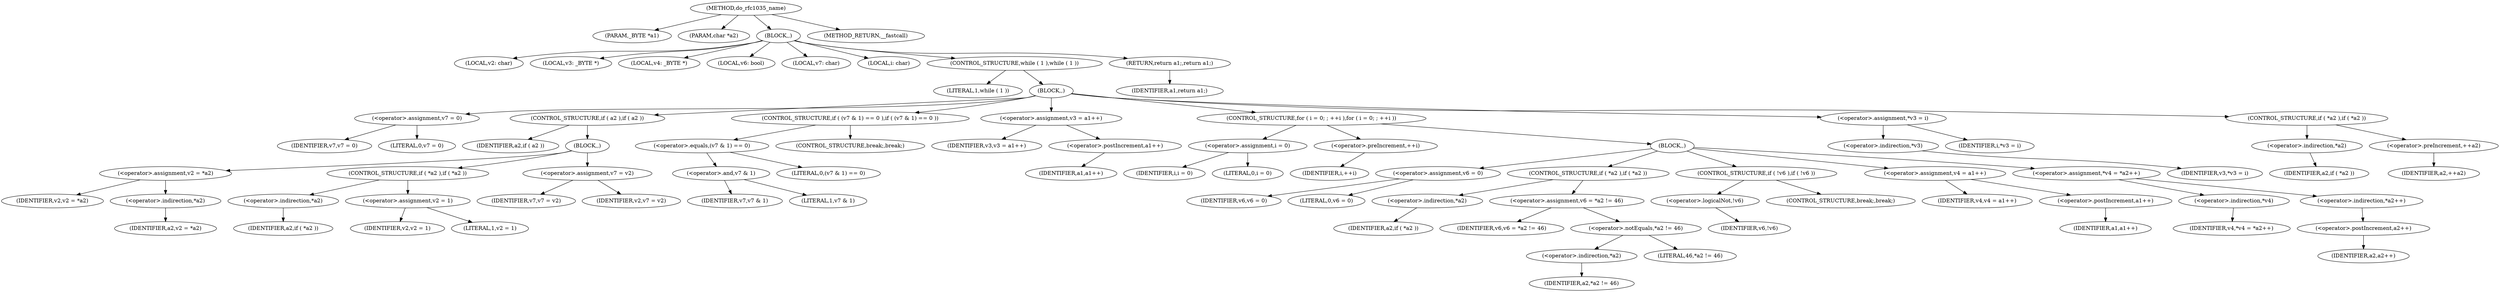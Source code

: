 digraph do_rfc1035_name {  
"1000107" [label = "(METHOD,do_rfc1035_name)" ]
"1000108" [label = "(PARAM,_BYTE *a1)" ]
"1000109" [label = "(PARAM,char *a2)" ]
"1000110" [label = "(BLOCK,,)" ]
"1000111" [label = "(LOCAL,v2: char)" ]
"1000112" [label = "(LOCAL,v3: _BYTE *)" ]
"1000113" [label = "(LOCAL,v4: _BYTE *)" ]
"1000114" [label = "(LOCAL,v6: bool)" ]
"1000115" [label = "(LOCAL,v7: char)" ]
"1000116" [label = "(LOCAL,i: char)" ]
"1000117" [label = "(CONTROL_STRUCTURE,while ( 1 ),while ( 1 ))" ]
"1000118" [label = "(LITERAL,1,while ( 1 ))" ]
"1000119" [label = "(BLOCK,,)" ]
"1000120" [label = "(<operator>.assignment,v7 = 0)" ]
"1000121" [label = "(IDENTIFIER,v7,v7 = 0)" ]
"1000122" [label = "(LITERAL,0,v7 = 0)" ]
"1000123" [label = "(CONTROL_STRUCTURE,if ( a2 ),if ( a2 ))" ]
"1000124" [label = "(IDENTIFIER,a2,if ( a2 ))" ]
"1000125" [label = "(BLOCK,,)" ]
"1000126" [label = "(<operator>.assignment,v2 = *a2)" ]
"1000127" [label = "(IDENTIFIER,v2,v2 = *a2)" ]
"1000128" [label = "(<operator>.indirection,*a2)" ]
"1000129" [label = "(IDENTIFIER,a2,v2 = *a2)" ]
"1000130" [label = "(CONTROL_STRUCTURE,if ( *a2 ),if ( *a2 ))" ]
"1000131" [label = "(<operator>.indirection,*a2)" ]
"1000132" [label = "(IDENTIFIER,a2,if ( *a2 ))" ]
"1000133" [label = "(<operator>.assignment,v2 = 1)" ]
"1000134" [label = "(IDENTIFIER,v2,v2 = 1)" ]
"1000135" [label = "(LITERAL,1,v2 = 1)" ]
"1000136" [label = "(<operator>.assignment,v7 = v2)" ]
"1000137" [label = "(IDENTIFIER,v7,v7 = v2)" ]
"1000138" [label = "(IDENTIFIER,v2,v7 = v2)" ]
"1000139" [label = "(CONTROL_STRUCTURE,if ( (v7 & 1) == 0 ),if ( (v7 & 1) == 0 ))" ]
"1000140" [label = "(<operator>.equals,(v7 & 1) == 0)" ]
"1000141" [label = "(<operator>.and,v7 & 1)" ]
"1000142" [label = "(IDENTIFIER,v7,v7 & 1)" ]
"1000143" [label = "(LITERAL,1,v7 & 1)" ]
"1000144" [label = "(LITERAL,0,(v7 & 1) == 0)" ]
"1000145" [label = "(CONTROL_STRUCTURE,break;,break;)" ]
"1000146" [label = "(<operator>.assignment,v3 = a1++)" ]
"1000147" [label = "(IDENTIFIER,v3,v3 = a1++)" ]
"1000148" [label = "(<operator>.postIncrement,a1++)" ]
"1000149" [label = "(IDENTIFIER,a1,a1++)" ]
"1000150" [label = "(CONTROL_STRUCTURE,for ( i = 0; ; ++i ),for ( i = 0; ; ++i ))" ]
"1000151" [label = "(<operator>.assignment,i = 0)" ]
"1000152" [label = "(IDENTIFIER,i,i = 0)" ]
"1000153" [label = "(LITERAL,0,i = 0)" ]
"1000154" [label = "(<operator>.preIncrement,++i)" ]
"1000155" [label = "(IDENTIFIER,i,++i)" ]
"1000156" [label = "(BLOCK,,)" ]
"1000157" [label = "(<operator>.assignment,v6 = 0)" ]
"1000158" [label = "(IDENTIFIER,v6,v6 = 0)" ]
"1000159" [label = "(LITERAL,0,v6 = 0)" ]
"1000160" [label = "(CONTROL_STRUCTURE,if ( *a2 ),if ( *a2 ))" ]
"1000161" [label = "(<operator>.indirection,*a2)" ]
"1000162" [label = "(IDENTIFIER,a2,if ( *a2 ))" ]
"1000163" [label = "(<operator>.assignment,v6 = *a2 != 46)" ]
"1000164" [label = "(IDENTIFIER,v6,v6 = *a2 != 46)" ]
"1000165" [label = "(<operator>.notEquals,*a2 != 46)" ]
"1000166" [label = "(<operator>.indirection,*a2)" ]
"1000167" [label = "(IDENTIFIER,a2,*a2 != 46)" ]
"1000168" [label = "(LITERAL,46,*a2 != 46)" ]
"1000169" [label = "(CONTROL_STRUCTURE,if ( !v6 ),if ( !v6 ))" ]
"1000170" [label = "(<operator>.logicalNot,!v6)" ]
"1000171" [label = "(IDENTIFIER,v6,!v6)" ]
"1000172" [label = "(CONTROL_STRUCTURE,break;,break;)" ]
"1000173" [label = "(<operator>.assignment,v4 = a1++)" ]
"1000174" [label = "(IDENTIFIER,v4,v4 = a1++)" ]
"1000175" [label = "(<operator>.postIncrement,a1++)" ]
"1000176" [label = "(IDENTIFIER,a1,a1++)" ]
"1000177" [label = "(<operator>.assignment,*v4 = *a2++)" ]
"1000178" [label = "(<operator>.indirection,*v4)" ]
"1000179" [label = "(IDENTIFIER,v4,*v4 = *a2++)" ]
"1000180" [label = "(<operator>.indirection,*a2++)" ]
"1000181" [label = "(<operator>.postIncrement,a2++)" ]
"1000182" [label = "(IDENTIFIER,a2,a2++)" ]
"1000183" [label = "(<operator>.assignment,*v3 = i)" ]
"1000184" [label = "(<operator>.indirection,*v3)" ]
"1000185" [label = "(IDENTIFIER,v3,*v3 = i)" ]
"1000186" [label = "(IDENTIFIER,i,*v3 = i)" ]
"1000187" [label = "(CONTROL_STRUCTURE,if ( *a2 ),if ( *a2 ))" ]
"1000188" [label = "(<operator>.indirection,*a2)" ]
"1000189" [label = "(IDENTIFIER,a2,if ( *a2 ))" ]
"1000190" [label = "(<operator>.preIncrement,++a2)" ]
"1000191" [label = "(IDENTIFIER,a2,++a2)" ]
"1000192" [label = "(RETURN,return a1;,return a1;)" ]
"1000193" [label = "(IDENTIFIER,a1,return a1;)" ]
"1000194" [label = "(METHOD_RETURN,__fastcall)" ]
  "1000107" -> "1000108" 
  "1000107" -> "1000109" 
  "1000107" -> "1000110" 
  "1000107" -> "1000194" 
  "1000110" -> "1000111" 
  "1000110" -> "1000112" 
  "1000110" -> "1000113" 
  "1000110" -> "1000114" 
  "1000110" -> "1000115" 
  "1000110" -> "1000116" 
  "1000110" -> "1000117" 
  "1000110" -> "1000192" 
  "1000117" -> "1000118" 
  "1000117" -> "1000119" 
  "1000119" -> "1000120" 
  "1000119" -> "1000123" 
  "1000119" -> "1000139" 
  "1000119" -> "1000146" 
  "1000119" -> "1000150" 
  "1000119" -> "1000183" 
  "1000119" -> "1000187" 
  "1000120" -> "1000121" 
  "1000120" -> "1000122" 
  "1000123" -> "1000124" 
  "1000123" -> "1000125" 
  "1000125" -> "1000126" 
  "1000125" -> "1000130" 
  "1000125" -> "1000136" 
  "1000126" -> "1000127" 
  "1000126" -> "1000128" 
  "1000128" -> "1000129" 
  "1000130" -> "1000131" 
  "1000130" -> "1000133" 
  "1000131" -> "1000132" 
  "1000133" -> "1000134" 
  "1000133" -> "1000135" 
  "1000136" -> "1000137" 
  "1000136" -> "1000138" 
  "1000139" -> "1000140" 
  "1000139" -> "1000145" 
  "1000140" -> "1000141" 
  "1000140" -> "1000144" 
  "1000141" -> "1000142" 
  "1000141" -> "1000143" 
  "1000146" -> "1000147" 
  "1000146" -> "1000148" 
  "1000148" -> "1000149" 
  "1000150" -> "1000151" 
  "1000150" -> "1000154" 
  "1000150" -> "1000156" 
  "1000151" -> "1000152" 
  "1000151" -> "1000153" 
  "1000154" -> "1000155" 
  "1000156" -> "1000157" 
  "1000156" -> "1000160" 
  "1000156" -> "1000169" 
  "1000156" -> "1000173" 
  "1000156" -> "1000177" 
  "1000157" -> "1000158" 
  "1000157" -> "1000159" 
  "1000160" -> "1000161" 
  "1000160" -> "1000163" 
  "1000161" -> "1000162" 
  "1000163" -> "1000164" 
  "1000163" -> "1000165" 
  "1000165" -> "1000166" 
  "1000165" -> "1000168" 
  "1000166" -> "1000167" 
  "1000169" -> "1000170" 
  "1000169" -> "1000172" 
  "1000170" -> "1000171" 
  "1000173" -> "1000174" 
  "1000173" -> "1000175" 
  "1000175" -> "1000176" 
  "1000177" -> "1000178" 
  "1000177" -> "1000180" 
  "1000178" -> "1000179" 
  "1000180" -> "1000181" 
  "1000181" -> "1000182" 
  "1000183" -> "1000184" 
  "1000183" -> "1000186" 
  "1000184" -> "1000185" 
  "1000187" -> "1000188" 
  "1000187" -> "1000190" 
  "1000188" -> "1000189" 
  "1000190" -> "1000191" 
  "1000192" -> "1000193" 
}

